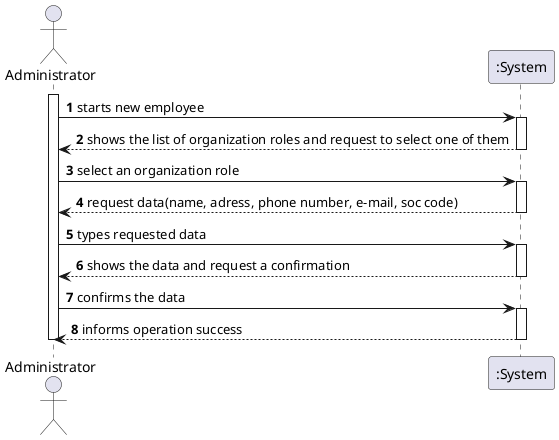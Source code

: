 @startuml
actor Administrator as Adm
participant ":System" as System

autonumber
activate Adm
Adm -> System: starts new employee
activate System
System --> Adm: shows the list of organization roles and request to select one of them
deactivate System
Adm -> System: select an organization role
activate System
System --> Adm: request data(name, adress, phone number, e-mail, soc code)
deactivate System
Adm -> System: types requested data
activate System
System --> Adm: shows the data and request a confirmation
deactivate System
Adm -> System: confirms the data
activate System
System --> Adm: informs operation success
deactivate System
deactivate Adm
@enduml